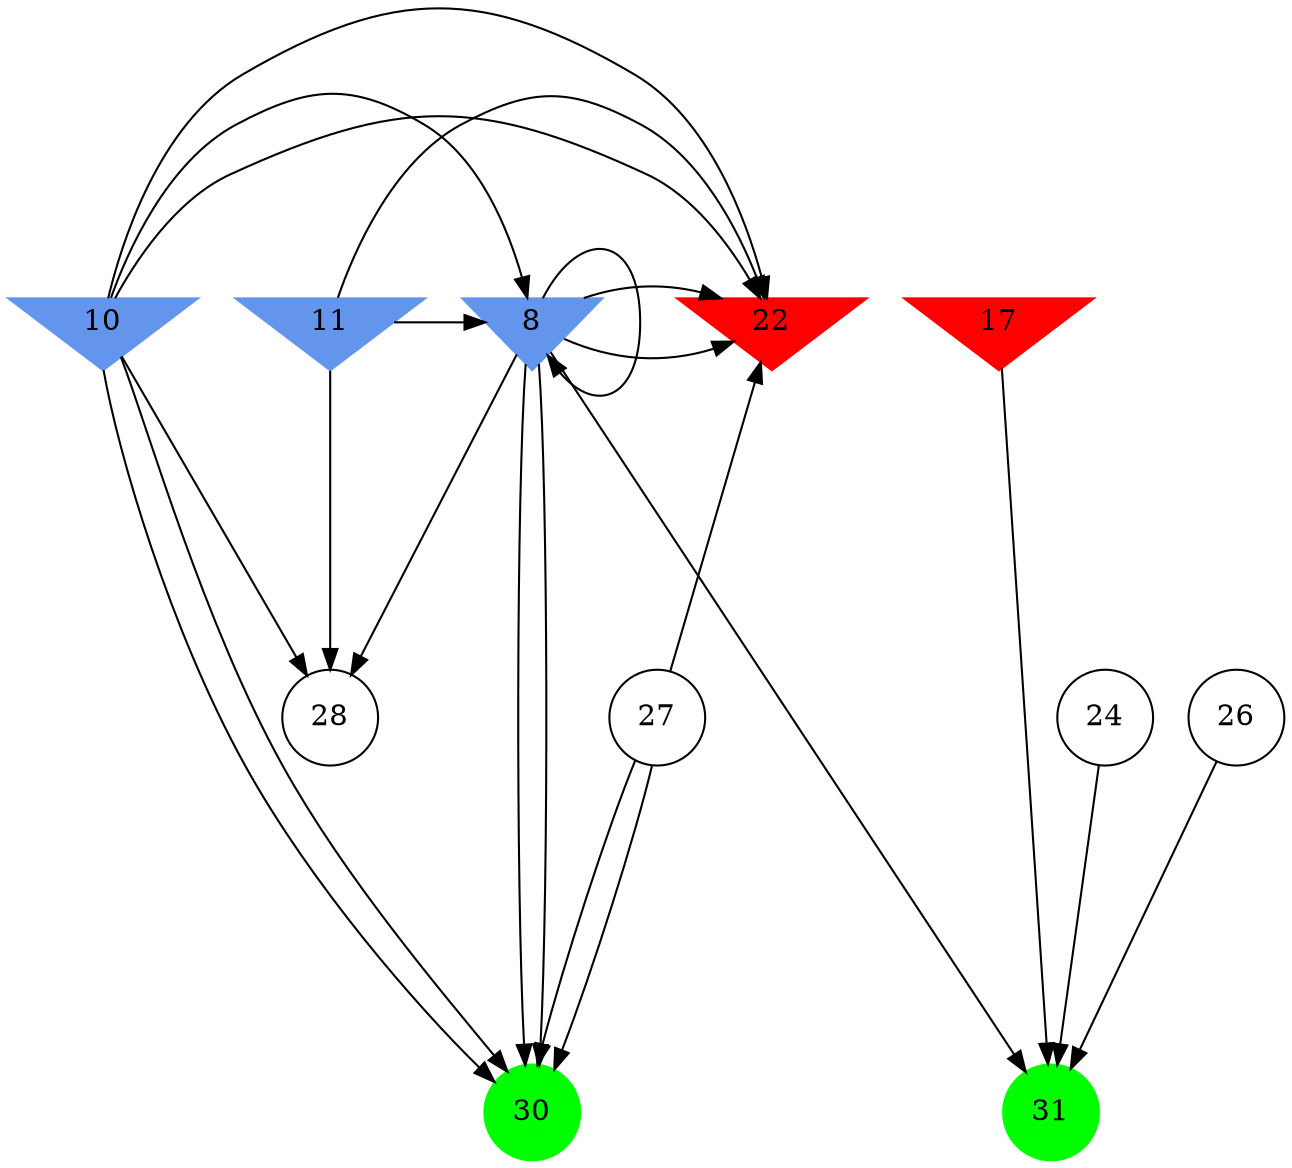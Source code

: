 digraph brain {
	ranksep=2.0;
	8 [shape=invtriangle,style=filled,color=cornflowerblue];
	10 [shape=invtriangle,style=filled,color=cornflowerblue];
	11 [shape=invtriangle,style=filled,color=cornflowerblue];
	17 [shape=invtriangle,style=filled,color=red];
	22 [shape=invtriangle,style=filled,color=red];
	24 [shape=circle,color=black];
	26 [shape=circle,color=black];
	27 [shape=circle,color=black];
	28 [shape=circle,color=black];
	30 [shape=circle,style=filled,color=green];
	31 [shape=circle,style=filled,color=green];
	10	->	22;
	10	->	30;
	10	->	30;
	8	->	22;
	8	->	30;
	8	->	30;
	27	->	22;
	27	->	30;
	27	->	30;
	26	->	31;
	17	->	31;
	8	->	31;
	24	->	31;
	10	->	22;
	10	->	8;
	10	->	28;
	8	->	22;
	8	->	8;
	8	->	28;
	11	->	22;
	11	->	8;
	11	->	28;
	{ rank=same; 8; 10; 11; 17; 22; }
	{ rank=same; 24; 26; 27; 28; }
	{ rank=same; 30; 31; }
}
